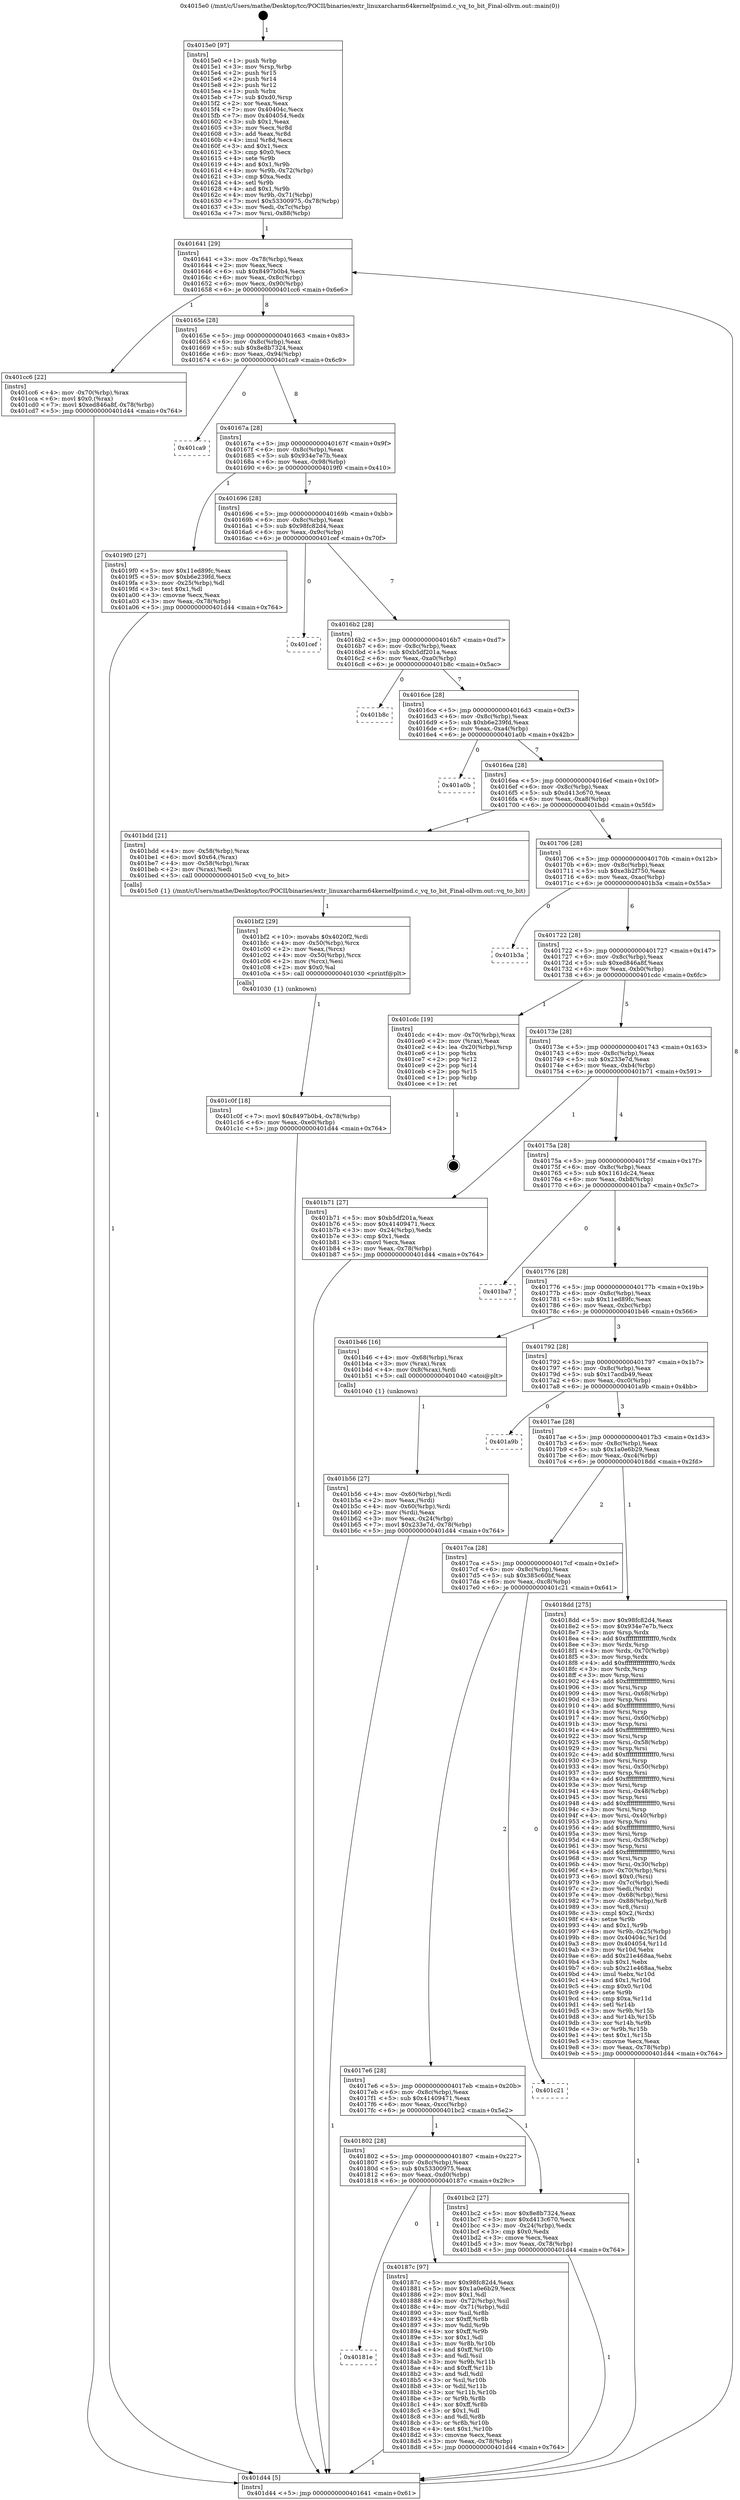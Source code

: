digraph "0x4015e0" {
  label = "0x4015e0 (/mnt/c/Users/mathe/Desktop/tcc/POCII/binaries/extr_linuxarcharm64kernelfpsimd.c_vq_to_bit_Final-ollvm.out::main(0))"
  labelloc = "t"
  node[shape=record]

  Entry [label="",width=0.3,height=0.3,shape=circle,fillcolor=black,style=filled]
  "0x401641" [label="{
     0x401641 [29]\l
     | [instrs]\l
     &nbsp;&nbsp;0x401641 \<+3\>: mov -0x78(%rbp),%eax\l
     &nbsp;&nbsp;0x401644 \<+2\>: mov %eax,%ecx\l
     &nbsp;&nbsp;0x401646 \<+6\>: sub $0x8497b0b4,%ecx\l
     &nbsp;&nbsp;0x40164c \<+6\>: mov %eax,-0x8c(%rbp)\l
     &nbsp;&nbsp;0x401652 \<+6\>: mov %ecx,-0x90(%rbp)\l
     &nbsp;&nbsp;0x401658 \<+6\>: je 0000000000401cc6 \<main+0x6e6\>\l
  }"]
  "0x401cc6" [label="{
     0x401cc6 [22]\l
     | [instrs]\l
     &nbsp;&nbsp;0x401cc6 \<+4\>: mov -0x70(%rbp),%rax\l
     &nbsp;&nbsp;0x401cca \<+6\>: movl $0x0,(%rax)\l
     &nbsp;&nbsp;0x401cd0 \<+7\>: movl $0xed846a8f,-0x78(%rbp)\l
     &nbsp;&nbsp;0x401cd7 \<+5\>: jmp 0000000000401d44 \<main+0x764\>\l
  }"]
  "0x40165e" [label="{
     0x40165e [28]\l
     | [instrs]\l
     &nbsp;&nbsp;0x40165e \<+5\>: jmp 0000000000401663 \<main+0x83\>\l
     &nbsp;&nbsp;0x401663 \<+6\>: mov -0x8c(%rbp),%eax\l
     &nbsp;&nbsp;0x401669 \<+5\>: sub $0x8e8b7324,%eax\l
     &nbsp;&nbsp;0x40166e \<+6\>: mov %eax,-0x94(%rbp)\l
     &nbsp;&nbsp;0x401674 \<+6\>: je 0000000000401ca9 \<main+0x6c9\>\l
  }"]
  Exit [label="",width=0.3,height=0.3,shape=circle,fillcolor=black,style=filled,peripheries=2]
  "0x401ca9" [label="{
     0x401ca9\l
  }", style=dashed]
  "0x40167a" [label="{
     0x40167a [28]\l
     | [instrs]\l
     &nbsp;&nbsp;0x40167a \<+5\>: jmp 000000000040167f \<main+0x9f\>\l
     &nbsp;&nbsp;0x40167f \<+6\>: mov -0x8c(%rbp),%eax\l
     &nbsp;&nbsp;0x401685 \<+5\>: sub $0x934e7e7b,%eax\l
     &nbsp;&nbsp;0x40168a \<+6\>: mov %eax,-0x98(%rbp)\l
     &nbsp;&nbsp;0x401690 \<+6\>: je 00000000004019f0 \<main+0x410\>\l
  }"]
  "0x401c0f" [label="{
     0x401c0f [18]\l
     | [instrs]\l
     &nbsp;&nbsp;0x401c0f \<+7\>: movl $0x8497b0b4,-0x78(%rbp)\l
     &nbsp;&nbsp;0x401c16 \<+6\>: mov %eax,-0xe0(%rbp)\l
     &nbsp;&nbsp;0x401c1c \<+5\>: jmp 0000000000401d44 \<main+0x764\>\l
  }"]
  "0x4019f0" [label="{
     0x4019f0 [27]\l
     | [instrs]\l
     &nbsp;&nbsp;0x4019f0 \<+5\>: mov $0x11ed89fc,%eax\l
     &nbsp;&nbsp;0x4019f5 \<+5\>: mov $0xb6e239fd,%ecx\l
     &nbsp;&nbsp;0x4019fa \<+3\>: mov -0x25(%rbp),%dl\l
     &nbsp;&nbsp;0x4019fd \<+3\>: test $0x1,%dl\l
     &nbsp;&nbsp;0x401a00 \<+3\>: cmovne %ecx,%eax\l
     &nbsp;&nbsp;0x401a03 \<+3\>: mov %eax,-0x78(%rbp)\l
     &nbsp;&nbsp;0x401a06 \<+5\>: jmp 0000000000401d44 \<main+0x764\>\l
  }"]
  "0x401696" [label="{
     0x401696 [28]\l
     | [instrs]\l
     &nbsp;&nbsp;0x401696 \<+5\>: jmp 000000000040169b \<main+0xbb\>\l
     &nbsp;&nbsp;0x40169b \<+6\>: mov -0x8c(%rbp),%eax\l
     &nbsp;&nbsp;0x4016a1 \<+5\>: sub $0x98fc82d4,%eax\l
     &nbsp;&nbsp;0x4016a6 \<+6\>: mov %eax,-0x9c(%rbp)\l
     &nbsp;&nbsp;0x4016ac \<+6\>: je 0000000000401cef \<main+0x70f\>\l
  }"]
  "0x401bf2" [label="{
     0x401bf2 [29]\l
     | [instrs]\l
     &nbsp;&nbsp;0x401bf2 \<+10\>: movabs $0x4020f2,%rdi\l
     &nbsp;&nbsp;0x401bfc \<+4\>: mov -0x50(%rbp),%rcx\l
     &nbsp;&nbsp;0x401c00 \<+2\>: mov %eax,(%rcx)\l
     &nbsp;&nbsp;0x401c02 \<+4\>: mov -0x50(%rbp),%rcx\l
     &nbsp;&nbsp;0x401c06 \<+2\>: mov (%rcx),%esi\l
     &nbsp;&nbsp;0x401c08 \<+2\>: mov $0x0,%al\l
     &nbsp;&nbsp;0x401c0a \<+5\>: call 0000000000401030 \<printf@plt\>\l
     | [calls]\l
     &nbsp;&nbsp;0x401030 \{1\} (unknown)\l
  }"]
  "0x401cef" [label="{
     0x401cef\l
  }", style=dashed]
  "0x4016b2" [label="{
     0x4016b2 [28]\l
     | [instrs]\l
     &nbsp;&nbsp;0x4016b2 \<+5\>: jmp 00000000004016b7 \<main+0xd7\>\l
     &nbsp;&nbsp;0x4016b7 \<+6\>: mov -0x8c(%rbp),%eax\l
     &nbsp;&nbsp;0x4016bd \<+5\>: sub $0xb5df201a,%eax\l
     &nbsp;&nbsp;0x4016c2 \<+6\>: mov %eax,-0xa0(%rbp)\l
     &nbsp;&nbsp;0x4016c8 \<+6\>: je 0000000000401b8c \<main+0x5ac\>\l
  }"]
  "0x401b56" [label="{
     0x401b56 [27]\l
     | [instrs]\l
     &nbsp;&nbsp;0x401b56 \<+4\>: mov -0x60(%rbp),%rdi\l
     &nbsp;&nbsp;0x401b5a \<+2\>: mov %eax,(%rdi)\l
     &nbsp;&nbsp;0x401b5c \<+4\>: mov -0x60(%rbp),%rdi\l
     &nbsp;&nbsp;0x401b60 \<+2\>: mov (%rdi),%eax\l
     &nbsp;&nbsp;0x401b62 \<+3\>: mov %eax,-0x24(%rbp)\l
     &nbsp;&nbsp;0x401b65 \<+7\>: movl $0x233e7d,-0x78(%rbp)\l
     &nbsp;&nbsp;0x401b6c \<+5\>: jmp 0000000000401d44 \<main+0x764\>\l
  }"]
  "0x401b8c" [label="{
     0x401b8c\l
  }", style=dashed]
  "0x4016ce" [label="{
     0x4016ce [28]\l
     | [instrs]\l
     &nbsp;&nbsp;0x4016ce \<+5\>: jmp 00000000004016d3 \<main+0xf3\>\l
     &nbsp;&nbsp;0x4016d3 \<+6\>: mov -0x8c(%rbp),%eax\l
     &nbsp;&nbsp;0x4016d9 \<+5\>: sub $0xb6e239fd,%eax\l
     &nbsp;&nbsp;0x4016de \<+6\>: mov %eax,-0xa4(%rbp)\l
     &nbsp;&nbsp;0x4016e4 \<+6\>: je 0000000000401a0b \<main+0x42b\>\l
  }"]
  "0x4015e0" [label="{
     0x4015e0 [97]\l
     | [instrs]\l
     &nbsp;&nbsp;0x4015e0 \<+1\>: push %rbp\l
     &nbsp;&nbsp;0x4015e1 \<+3\>: mov %rsp,%rbp\l
     &nbsp;&nbsp;0x4015e4 \<+2\>: push %r15\l
     &nbsp;&nbsp;0x4015e6 \<+2\>: push %r14\l
     &nbsp;&nbsp;0x4015e8 \<+2\>: push %r12\l
     &nbsp;&nbsp;0x4015ea \<+1\>: push %rbx\l
     &nbsp;&nbsp;0x4015eb \<+7\>: sub $0xd0,%rsp\l
     &nbsp;&nbsp;0x4015f2 \<+2\>: xor %eax,%eax\l
     &nbsp;&nbsp;0x4015f4 \<+7\>: mov 0x40404c,%ecx\l
     &nbsp;&nbsp;0x4015fb \<+7\>: mov 0x404054,%edx\l
     &nbsp;&nbsp;0x401602 \<+3\>: sub $0x1,%eax\l
     &nbsp;&nbsp;0x401605 \<+3\>: mov %ecx,%r8d\l
     &nbsp;&nbsp;0x401608 \<+3\>: add %eax,%r8d\l
     &nbsp;&nbsp;0x40160b \<+4\>: imul %r8d,%ecx\l
     &nbsp;&nbsp;0x40160f \<+3\>: and $0x1,%ecx\l
     &nbsp;&nbsp;0x401612 \<+3\>: cmp $0x0,%ecx\l
     &nbsp;&nbsp;0x401615 \<+4\>: sete %r9b\l
     &nbsp;&nbsp;0x401619 \<+4\>: and $0x1,%r9b\l
     &nbsp;&nbsp;0x40161d \<+4\>: mov %r9b,-0x72(%rbp)\l
     &nbsp;&nbsp;0x401621 \<+3\>: cmp $0xa,%edx\l
     &nbsp;&nbsp;0x401624 \<+4\>: setl %r9b\l
     &nbsp;&nbsp;0x401628 \<+4\>: and $0x1,%r9b\l
     &nbsp;&nbsp;0x40162c \<+4\>: mov %r9b,-0x71(%rbp)\l
     &nbsp;&nbsp;0x401630 \<+7\>: movl $0x53300975,-0x78(%rbp)\l
     &nbsp;&nbsp;0x401637 \<+3\>: mov %edi,-0x7c(%rbp)\l
     &nbsp;&nbsp;0x40163a \<+7\>: mov %rsi,-0x88(%rbp)\l
  }"]
  "0x401a0b" [label="{
     0x401a0b\l
  }", style=dashed]
  "0x4016ea" [label="{
     0x4016ea [28]\l
     | [instrs]\l
     &nbsp;&nbsp;0x4016ea \<+5\>: jmp 00000000004016ef \<main+0x10f\>\l
     &nbsp;&nbsp;0x4016ef \<+6\>: mov -0x8c(%rbp),%eax\l
     &nbsp;&nbsp;0x4016f5 \<+5\>: sub $0xd413c670,%eax\l
     &nbsp;&nbsp;0x4016fa \<+6\>: mov %eax,-0xa8(%rbp)\l
     &nbsp;&nbsp;0x401700 \<+6\>: je 0000000000401bdd \<main+0x5fd\>\l
  }"]
  "0x401d44" [label="{
     0x401d44 [5]\l
     | [instrs]\l
     &nbsp;&nbsp;0x401d44 \<+5\>: jmp 0000000000401641 \<main+0x61\>\l
  }"]
  "0x401bdd" [label="{
     0x401bdd [21]\l
     | [instrs]\l
     &nbsp;&nbsp;0x401bdd \<+4\>: mov -0x58(%rbp),%rax\l
     &nbsp;&nbsp;0x401be1 \<+6\>: movl $0x64,(%rax)\l
     &nbsp;&nbsp;0x401be7 \<+4\>: mov -0x58(%rbp),%rax\l
     &nbsp;&nbsp;0x401beb \<+2\>: mov (%rax),%edi\l
     &nbsp;&nbsp;0x401bed \<+5\>: call 00000000004015c0 \<vq_to_bit\>\l
     | [calls]\l
     &nbsp;&nbsp;0x4015c0 \{1\} (/mnt/c/Users/mathe/Desktop/tcc/POCII/binaries/extr_linuxarcharm64kernelfpsimd.c_vq_to_bit_Final-ollvm.out::vq_to_bit)\l
  }"]
  "0x401706" [label="{
     0x401706 [28]\l
     | [instrs]\l
     &nbsp;&nbsp;0x401706 \<+5\>: jmp 000000000040170b \<main+0x12b\>\l
     &nbsp;&nbsp;0x40170b \<+6\>: mov -0x8c(%rbp),%eax\l
     &nbsp;&nbsp;0x401711 \<+5\>: sub $0xe3b2f750,%eax\l
     &nbsp;&nbsp;0x401716 \<+6\>: mov %eax,-0xac(%rbp)\l
     &nbsp;&nbsp;0x40171c \<+6\>: je 0000000000401b3a \<main+0x55a\>\l
  }"]
  "0x40181e" [label="{
     0x40181e\l
  }", style=dashed]
  "0x401b3a" [label="{
     0x401b3a\l
  }", style=dashed]
  "0x401722" [label="{
     0x401722 [28]\l
     | [instrs]\l
     &nbsp;&nbsp;0x401722 \<+5\>: jmp 0000000000401727 \<main+0x147\>\l
     &nbsp;&nbsp;0x401727 \<+6\>: mov -0x8c(%rbp),%eax\l
     &nbsp;&nbsp;0x40172d \<+5\>: sub $0xed846a8f,%eax\l
     &nbsp;&nbsp;0x401732 \<+6\>: mov %eax,-0xb0(%rbp)\l
     &nbsp;&nbsp;0x401738 \<+6\>: je 0000000000401cdc \<main+0x6fc\>\l
  }"]
  "0x40187c" [label="{
     0x40187c [97]\l
     | [instrs]\l
     &nbsp;&nbsp;0x40187c \<+5\>: mov $0x98fc82d4,%eax\l
     &nbsp;&nbsp;0x401881 \<+5\>: mov $0x1a0e6b29,%ecx\l
     &nbsp;&nbsp;0x401886 \<+2\>: mov $0x1,%dl\l
     &nbsp;&nbsp;0x401888 \<+4\>: mov -0x72(%rbp),%sil\l
     &nbsp;&nbsp;0x40188c \<+4\>: mov -0x71(%rbp),%dil\l
     &nbsp;&nbsp;0x401890 \<+3\>: mov %sil,%r8b\l
     &nbsp;&nbsp;0x401893 \<+4\>: xor $0xff,%r8b\l
     &nbsp;&nbsp;0x401897 \<+3\>: mov %dil,%r9b\l
     &nbsp;&nbsp;0x40189a \<+4\>: xor $0xff,%r9b\l
     &nbsp;&nbsp;0x40189e \<+3\>: xor $0x1,%dl\l
     &nbsp;&nbsp;0x4018a1 \<+3\>: mov %r8b,%r10b\l
     &nbsp;&nbsp;0x4018a4 \<+4\>: and $0xff,%r10b\l
     &nbsp;&nbsp;0x4018a8 \<+3\>: and %dl,%sil\l
     &nbsp;&nbsp;0x4018ab \<+3\>: mov %r9b,%r11b\l
     &nbsp;&nbsp;0x4018ae \<+4\>: and $0xff,%r11b\l
     &nbsp;&nbsp;0x4018b2 \<+3\>: and %dl,%dil\l
     &nbsp;&nbsp;0x4018b5 \<+3\>: or %sil,%r10b\l
     &nbsp;&nbsp;0x4018b8 \<+3\>: or %dil,%r11b\l
     &nbsp;&nbsp;0x4018bb \<+3\>: xor %r11b,%r10b\l
     &nbsp;&nbsp;0x4018be \<+3\>: or %r9b,%r8b\l
     &nbsp;&nbsp;0x4018c1 \<+4\>: xor $0xff,%r8b\l
     &nbsp;&nbsp;0x4018c5 \<+3\>: or $0x1,%dl\l
     &nbsp;&nbsp;0x4018c8 \<+3\>: and %dl,%r8b\l
     &nbsp;&nbsp;0x4018cb \<+3\>: or %r8b,%r10b\l
     &nbsp;&nbsp;0x4018ce \<+4\>: test $0x1,%r10b\l
     &nbsp;&nbsp;0x4018d2 \<+3\>: cmovne %ecx,%eax\l
     &nbsp;&nbsp;0x4018d5 \<+3\>: mov %eax,-0x78(%rbp)\l
     &nbsp;&nbsp;0x4018d8 \<+5\>: jmp 0000000000401d44 \<main+0x764\>\l
  }"]
  "0x401cdc" [label="{
     0x401cdc [19]\l
     | [instrs]\l
     &nbsp;&nbsp;0x401cdc \<+4\>: mov -0x70(%rbp),%rax\l
     &nbsp;&nbsp;0x401ce0 \<+2\>: mov (%rax),%eax\l
     &nbsp;&nbsp;0x401ce2 \<+4\>: lea -0x20(%rbp),%rsp\l
     &nbsp;&nbsp;0x401ce6 \<+1\>: pop %rbx\l
     &nbsp;&nbsp;0x401ce7 \<+2\>: pop %r12\l
     &nbsp;&nbsp;0x401ce9 \<+2\>: pop %r14\l
     &nbsp;&nbsp;0x401ceb \<+2\>: pop %r15\l
     &nbsp;&nbsp;0x401ced \<+1\>: pop %rbp\l
     &nbsp;&nbsp;0x401cee \<+1\>: ret\l
  }"]
  "0x40173e" [label="{
     0x40173e [28]\l
     | [instrs]\l
     &nbsp;&nbsp;0x40173e \<+5\>: jmp 0000000000401743 \<main+0x163\>\l
     &nbsp;&nbsp;0x401743 \<+6\>: mov -0x8c(%rbp),%eax\l
     &nbsp;&nbsp;0x401749 \<+5\>: sub $0x233e7d,%eax\l
     &nbsp;&nbsp;0x40174e \<+6\>: mov %eax,-0xb4(%rbp)\l
     &nbsp;&nbsp;0x401754 \<+6\>: je 0000000000401b71 \<main+0x591\>\l
  }"]
  "0x401802" [label="{
     0x401802 [28]\l
     | [instrs]\l
     &nbsp;&nbsp;0x401802 \<+5\>: jmp 0000000000401807 \<main+0x227\>\l
     &nbsp;&nbsp;0x401807 \<+6\>: mov -0x8c(%rbp),%eax\l
     &nbsp;&nbsp;0x40180d \<+5\>: sub $0x53300975,%eax\l
     &nbsp;&nbsp;0x401812 \<+6\>: mov %eax,-0xd0(%rbp)\l
     &nbsp;&nbsp;0x401818 \<+6\>: je 000000000040187c \<main+0x29c\>\l
  }"]
  "0x401b71" [label="{
     0x401b71 [27]\l
     | [instrs]\l
     &nbsp;&nbsp;0x401b71 \<+5\>: mov $0xb5df201a,%eax\l
     &nbsp;&nbsp;0x401b76 \<+5\>: mov $0x41409471,%ecx\l
     &nbsp;&nbsp;0x401b7b \<+3\>: mov -0x24(%rbp),%edx\l
     &nbsp;&nbsp;0x401b7e \<+3\>: cmp $0x1,%edx\l
     &nbsp;&nbsp;0x401b81 \<+3\>: cmovl %ecx,%eax\l
     &nbsp;&nbsp;0x401b84 \<+3\>: mov %eax,-0x78(%rbp)\l
     &nbsp;&nbsp;0x401b87 \<+5\>: jmp 0000000000401d44 \<main+0x764\>\l
  }"]
  "0x40175a" [label="{
     0x40175a [28]\l
     | [instrs]\l
     &nbsp;&nbsp;0x40175a \<+5\>: jmp 000000000040175f \<main+0x17f\>\l
     &nbsp;&nbsp;0x40175f \<+6\>: mov -0x8c(%rbp),%eax\l
     &nbsp;&nbsp;0x401765 \<+5\>: sub $0x1161dc24,%eax\l
     &nbsp;&nbsp;0x40176a \<+6\>: mov %eax,-0xb8(%rbp)\l
     &nbsp;&nbsp;0x401770 \<+6\>: je 0000000000401ba7 \<main+0x5c7\>\l
  }"]
  "0x401bc2" [label="{
     0x401bc2 [27]\l
     | [instrs]\l
     &nbsp;&nbsp;0x401bc2 \<+5\>: mov $0x8e8b7324,%eax\l
     &nbsp;&nbsp;0x401bc7 \<+5\>: mov $0xd413c670,%ecx\l
     &nbsp;&nbsp;0x401bcc \<+3\>: mov -0x24(%rbp),%edx\l
     &nbsp;&nbsp;0x401bcf \<+3\>: cmp $0x0,%edx\l
     &nbsp;&nbsp;0x401bd2 \<+3\>: cmove %ecx,%eax\l
     &nbsp;&nbsp;0x401bd5 \<+3\>: mov %eax,-0x78(%rbp)\l
     &nbsp;&nbsp;0x401bd8 \<+5\>: jmp 0000000000401d44 \<main+0x764\>\l
  }"]
  "0x401ba7" [label="{
     0x401ba7\l
  }", style=dashed]
  "0x401776" [label="{
     0x401776 [28]\l
     | [instrs]\l
     &nbsp;&nbsp;0x401776 \<+5\>: jmp 000000000040177b \<main+0x19b\>\l
     &nbsp;&nbsp;0x40177b \<+6\>: mov -0x8c(%rbp),%eax\l
     &nbsp;&nbsp;0x401781 \<+5\>: sub $0x11ed89fc,%eax\l
     &nbsp;&nbsp;0x401786 \<+6\>: mov %eax,-0xbc(%rbp)\l
     &nbsp;&nbsp;0x40178c \<+6\>: je 0000000000401b46 \<main+0x566\>\l
  }"]
  "0x4017e6" [label="{
     0x4017e6 [28]\l
     | [instrs]\l
     &nbsp;&nbsp;0x4017e6 \<+5\>: jmp 00000000004017eb \<main+0x20b\>\l
     &nbsp;&nbsp;0x4017eb \<+6\>: mov -0x8c(%rbp),%eax\l
     &nbsp;&nbsp;0x4017f1 \<+5\>: sub $0x41409471,%eax\l
     &nbsp;&nbsp;0x4017f6 \<+6\>: mov %eax,-0xcc(%rbp)\l
     &nbsp;&nbsp;0x4017fc \<+6\>: je 0000000000401bc2 \<main+0x5e2\>\l
  }"]
  "0x401b46" [label="{
     0x401b46 [16]\l
     | [instrs]\l
     &nbsp;&nbsp;0x401b46 \<+4\>: mov -0x68(%rbp),%rax\l
     &nbsp;&nbsp;0x401b4a \<+3\>: mov (%rax),%rax\l
     &nbsp;&nbsp;0x401b4d \<+4\>: mov 0x8(%rax),%rdi\l
     &nbsp;&nbsp;0x401b51 \<+5\>: call 0000000000401040 \<atoi@plt\>\l
     | [calls]\l
     &nbsp;&nbsp;0x401040 \{1\} (unknown)\l
  }"]
  "0x401792" [label="{
     0x401792 [28]\l
     | [instrs]\l
     &nbsp;&nbsp;0x401792 \<+5\>: jmp 0000000000401797 \<main+0x1b7\>\l
     &nbsp;&nbsp;0x401797 \<+6\>: mov -0x8c(%rbp),%eax\l
     &nbsp;&nbsp;0x40179d \<+5\>: sub $0x17acdb49,%eax\l
     &nbsp;&nbsp;0x4017a2 \<+6\>: mov %eax,-0xc0(%rbp)\l
     &nbsp;&nbsp;0x4017a8 \<+6\>: je 0000000000401a9b \<main+0x4bb\>\l
  }"]
  "0x401c21" [label="{
     0x401c21\l
  }", style=dashed]
  "0x401a9b" [label="{
     0x401a9b\l
  }", style=dashed]
  "0x4017ae" [label="{
     0x4017ae [28]\l
     | [instrs]\l
     &nbsp;&nbsp;0x4017ae \<+5\>: jmp 00000000004017b3 \<main+0x1d3\>\l
     &nbsp;&nbsp;0x4017b3 \<+6\>: mov -0x8c(%rbp),%eax\l
     &nbsp;&nbsp;0x4017b9 \<+5\>: sub $0x1a0e6b29,%eax\l
     &nbsp;&nbsp;0x4017be \<+6\>: mov %eax,-0xc4(%rbp)\l
     &nbsp;&nbsp;0x4017c4 \<+6\>: je 00000000004018dd \<main+0x2fd\>\l
  }"]
  "0x4017ca" [label="{
     0x4017ca [28]\l
     | [instrs]\l
     &nbsp;&nbsp;0x4017ca \<+5\>: jmp 00000000004017cf \<main+0x1ef\>\l
     &nbsp;&nbsp;0x4017cf \<+6\>: mov -0x8c(%rbp),%eax\l
     &nbsp;&nbsp;0x4017d5 \<+5\>: sub $0x385c60bf,%eax\l
     &nbsp;&nbsp;0x4017da \<+6\>: mov %eax,-0xc8(%rbp)\l
     &nbsp;&nbsp;0x4017e0 \<+6\>: je 0000000000401c21 \<main+0x641\>\l
  }"]
  "0x4018dd" [label="{
     0x4018dd [275]\l
     | [instrs]\l
     &nbsp;&nbsp;0x4018dd \<+5\>: mov $0x98fc82d4,%eax\l
     &nbsp;&nbsp;0x4018e2 \<+5\>: mov $0x934e7e7b,%ecx\l
     &nbsp;&nbsp;0x4018e7 \<+3\>: mov %rsp,%rdx\l
     &nbsp;&nbsp;0x4018ea \<+4\>: add $0xfffffffffffffff0,%rdx\l
     &nbsp;&nbsp;0x4018ee \<+3\>: mov %rdx,%rsp\l
     &nbsp;&nbsp;0x4018f1 \<+4\>: mov %rdx,-0x70(%rbp)\l
     &nbsp;&nbsp;0x4018f5 \<+3\>: mov %rsp,%rdx\l
     &nbsp;&nbsp;0x4018f8 \<+4\>: add $0xfffffffffffffff0,%rdx\l
     &nbsp;&nbsp;0x4018fc \<+3\>: mov %rdx,%rsp\l
     &nbsp;&nbsp;0x4018ff \<+3\>: mov %rsp,%rsi\l
     &nbsp;&nbsp;0x401902 \<+4\>: add $0xfffffffffffffff0,%rsi\l
     &nbsp;&nbsp;0x401906 \<+3\>: mov %rsi,%rsp\l
     &nbsp;&nbsp;0x401909 \<+4\>: mov %rsi,-0x68(%rbp)\l
     &nbsp;&nbsp;0x40190d \<+3\>: mov %rsp,%rsi\l
     &nbsp;&nbsp;0x401910 \<+4\>: add $0xfffffffffffffff0,%rsi\l
     &nbsp;&nbsp;0x401914 \<+3\>: mov %rsi,%rsp\l
     &nbsp;&nbsp;0x401917 \<+4\>: mov %rsi,-0x60(%rbp)\l
     &nbsp;&nbsp;0x40191b \<+3\>: mov %rsp,%rsi\l
     &nbsp;&nbsp;0x40191e \<+4\>: add $0xfffffffffffffff0,%rsi\l
     &nbsp;&nbsp;0x401922 \<+3\>: mov %rsi,%rsp\l
     &nbsp;&nbsp;0x401925 \<+4\>: mov %rsi,-0x58(%rbp)\l
     &nbsp;&nbsp;0x401929 \<+3\>: mov %rsp,%rsi\l
     &nbsp;&nbsp;0x40192c \<+4\>: add $0xfffffffffffffff0,%rsi\l
     &nbsp;&nbsp;0x401930 \<+3\>: mov %rsi,%rsp\l
     &nbsp;&nbsp;0x401933 \<+4\>: mov %rsi,-0x50(%rbp)\l
     &nbsp;&nbsp;0x401937 \<+3\>: mov %rsp,%rsi\l
     &nbsp;&nbsp;0x40193a \<+4\>: add $0xfffffffffffffff0,%rsi\l
     &nbsp;&nbsp;0x40193e \<+3\>: mov %rsi,%rsp\l
     &nbsp;&nbsp;0x401941 \<+4\>: mov %rsi,-0x48(%rbp)\l
     &nbsp;&nbsp;0x401945 \<+3\>: mov %rsp,%rsi\l
     &nbsp;&nbsp;0x401948 \<+4\>: add $0xfffffffffffffff0,%rsi\l
     &nbsp;&nbsp;0x40194c \<+3\>: mov %rsi,%rsp\l
     &nbsp;&nbsp;0x40194f \<+4\>: mov %rsi,-0x40(%rbp)\l
     &nbsp;&nbsp;0x401953 \<+3\>: mov %rsp,%rsi\l
     &nbsp;&nbsp;0x401956 \<+4\>: add $0xfffffffffffffff0,%rsi\l
     &nbsp;&nbsp;0x40195a \<+3\>: mov %rsi,%rsp\l
     &nbsp;&nbsp;0x40195d \<+4\>: mov %rsi,-0x38(%rbp)\l
     &nbsp;&nbsp;0x401961 \<+3\>: mov %rsp,%rsi\l
     &nbsp;&nbsp;0x401964 \<+4\>: add $0xfffffffffffffff0,%rsi\l
     &nbsp;&nbsp;0x401968 \<+3\>: mov %rsi,%rsp\l
     &nbsp;&nbsp;0x40196b \<+4\>: mov %rsi,-0x30(%rbp)\l
     &nbsp;&nbsp;0x40196f \<+4\>: mov -0x70(%rbp),%rsi\l
     &nbsp;&nbsp;0x401973 \<+6\>: movl $0x0,(%rsi)\l
     &nbsp;&nbsp;0x401979 \<+3\>: mov -0x7c(%rbp),%edi\l
     &nbsp;&nbsp;0x40197c \<+2\>: mov %edi,(%rdx)\l
     &nbsp;&nbsp;0x40197e \<+4\>: mov -0x68(%rbp),%rsi\l
     &nbsp;&nbsp;0x401982 \<+7\>: mov -0x88(%rbp),%r8\l
     &nbsp;&nbsp;0x401989 \<+3\>: mov %r8,(%rsi)\l
     &nbsp;&nbsp;0x40198c \<+3\>: cmpl $0x2,(%rdx)\l
     &nbsp;&nbsp;0x40198f \<+4\>: setne %r9b\l
     &nbsp;&nbsp;0x401993 \<+4\>: and $0x1,%r9b\l
     &nbsp;&nbsp;0x401997 \<+4\>: mov %r9b,-0x25(%rbp)\l
     &nbsp;&nbsp;0x40199b \<+8\>: mov 0x40404c,%r10d\l
     &nbsp;&nbsp;0x4019a3 \<+8\>: mov 0x404054,%r11d\l
     &nbsp;&nbsp;0x4019ab \<+3\>: mov %r10d,%ebx\l
     &nbsp;&nbsp;0x4019ae \<+6\>: add $0x21e468aa,%ebx\l
     &nbsp;&nbsp;0x4019b4 \<+3\>: sub $0x1,%ebx\l
     &nbsp;&nbsp;0x4019b7 \<+6\>: sub $0x21e468aa,%ebx\l
     &nbsp;&nbsp;0x4019bd \<+4\>: imul %ebx,%r10d\l
     &nbsp;&nbsp;0x4019c1 \<+4\>: and $0x1,%r10d\l
     &nbsp;&nbsp;0x4019c5 \<+4\>: cmp $0x0,%r10d\l
     &nbsp;&nbsp;0x4019c9 \<+4\>: sete %r9b\l
     &nbsp;&nbsp;0x4019cd \<+4\>: cmp $0xa,%r11d\l
     &nbsp;&nbsp;0x4019d1 \<+4\>: setl %r14b\l
     &nbsp;&nbsp;0x4019d5 \<+3\>: mov %r9b,%r15b\l
     &nbsp;&nbsp;0x4019d8 \<+3\>: and %r14b,%r15b\l
     &nbsp;&nbsp;0x4019db \<+3\>: xor %r14b,%r9b\l
     &nbsp;&nbsp;0x4019de \<+3\>: or %r9b,%r15b\l
     &nbsp;&nbsp;0x4019e1 \<+4\>: test $0x1,%r15b\l
     &nbsp;&nbsp;0x4019e5 \<+3\>: cmovne %ecx,%eax\l
     &nbsp;&nbsp;0x4019e8 \<+3\>: mov %eax,-0x78(%rbp)\l
     &nbsp;&nbsp;0x4019eb \<+5\>: jmp 0000000000401d44 \<main+0x764\>\l
  }"]
  Entry -> "0x4015e0" [label=" 1"]
  "0x401641" -> "0x401cc6" [label=" 1"]
  "0x401641" -> "0x40165e" [label=" 8"]
  "0x401cdc" -> Exit [label=" 1"]
  "0x40165e" -> "0x401ca9" [label=" 0"]
  "0x40165e" -> "0x40167a" [label=" 8"]
  "0x401cc6" -> "0x401d44" [label=" 1"]
  "0x40167a" -> "0x4019f0" [label=" 1"]
  "0x40167a" -> "0x401696" [label=" 7"]
  "0x401c0f" -> "0x401d44" [label=" 1"]
  "0x401696" -> "0x401cef" [label=" 0"]
  "0x401696" -> "0x4016b2" [label=" 7"]
  "0x401bf2" -> "0x401c0f" [label=" 1"]
  "0x4016b2" -> "0x401b8c" [label=" 0"]
  "0x4016b2" -> "0x4016ce" [label=" 7"]
  "0x401bdd" -> "0x401bf2" [label=" 1"]
  "0x4016ce" -> "0x401a0b" [label=" 0"]
  "0x4016ce" -> "0x4016ea" [label=" 7"]
  "0x401b71" -> "0x401d44" [label=" 1"]
  "0x4016ea" -> "0x401bdd" [label=" 1"]
  "0x4016ea" -> "0x401706" [label=" 6"]
  "0x401b56" -> "0x401d44" [label=" 1"]
  "0x401706" -> "0x401b3a" [label=" 0"]
  "0x401706" -> "0x401722" [label=" 6"]
  "0x401b46" -> "0x401b56" [label=" 1"]
  "0x401722" -> "0x401cdc" [label=" 1"]
  "0x401722" -> "0x40173e" [label=" 5"]
  "0x4019f0" -> "0x401d44" [label=" 1"]
  "0x40173e" -> "0x401b71" [label=" 1"]
  "0x40173e" -> "0x40175a" [label=" 4"]
  "0x401bc2" -> "0x401d44" [label=" 1"]
  "0x40175a" -> "0x401ba7" [label=" 0"]
  "0x40175a" -> "0x401776" [label=" 4"]
  "0x401d44" -> "0x401641" [label=" 8"]
  "0x401776" -> "0x401b46" [label=" 1"]
  "0x401776" -> "0x401792" [label=" 3"]
  "0x40187c" -> "0x401d44" [label=" 1"]
  "0x401792" -> "0x401a9b" [label=" 0"]
  "0x401792" -> "0x4017ae" [label=" 3"]
  "0x401802" -> "0x40181e" [label=" 0"]
  "0x4017ae" -> "0x4018dd" [label=" 1"]
  "0x4017ae" -> "0x4017ca" [label=" 2"]
  "0x401802" -> "0x40187c" [label=" 1"]
  "0x4017ca" -> "0x401c21" [label=" 0"]
  "0x4017ca" -> "0x4017e6" [label=" 2"]
  "0x4015e0" -> "0x401641" [label=" 1"]
  "0x4017e6" -> "0x401bc2" [label=" 1"]
  "0x4017e6" -> "0x401802" [label=" 1"]
  "0x4018dd" -> "0x401d44" [label=" 1"]
}
